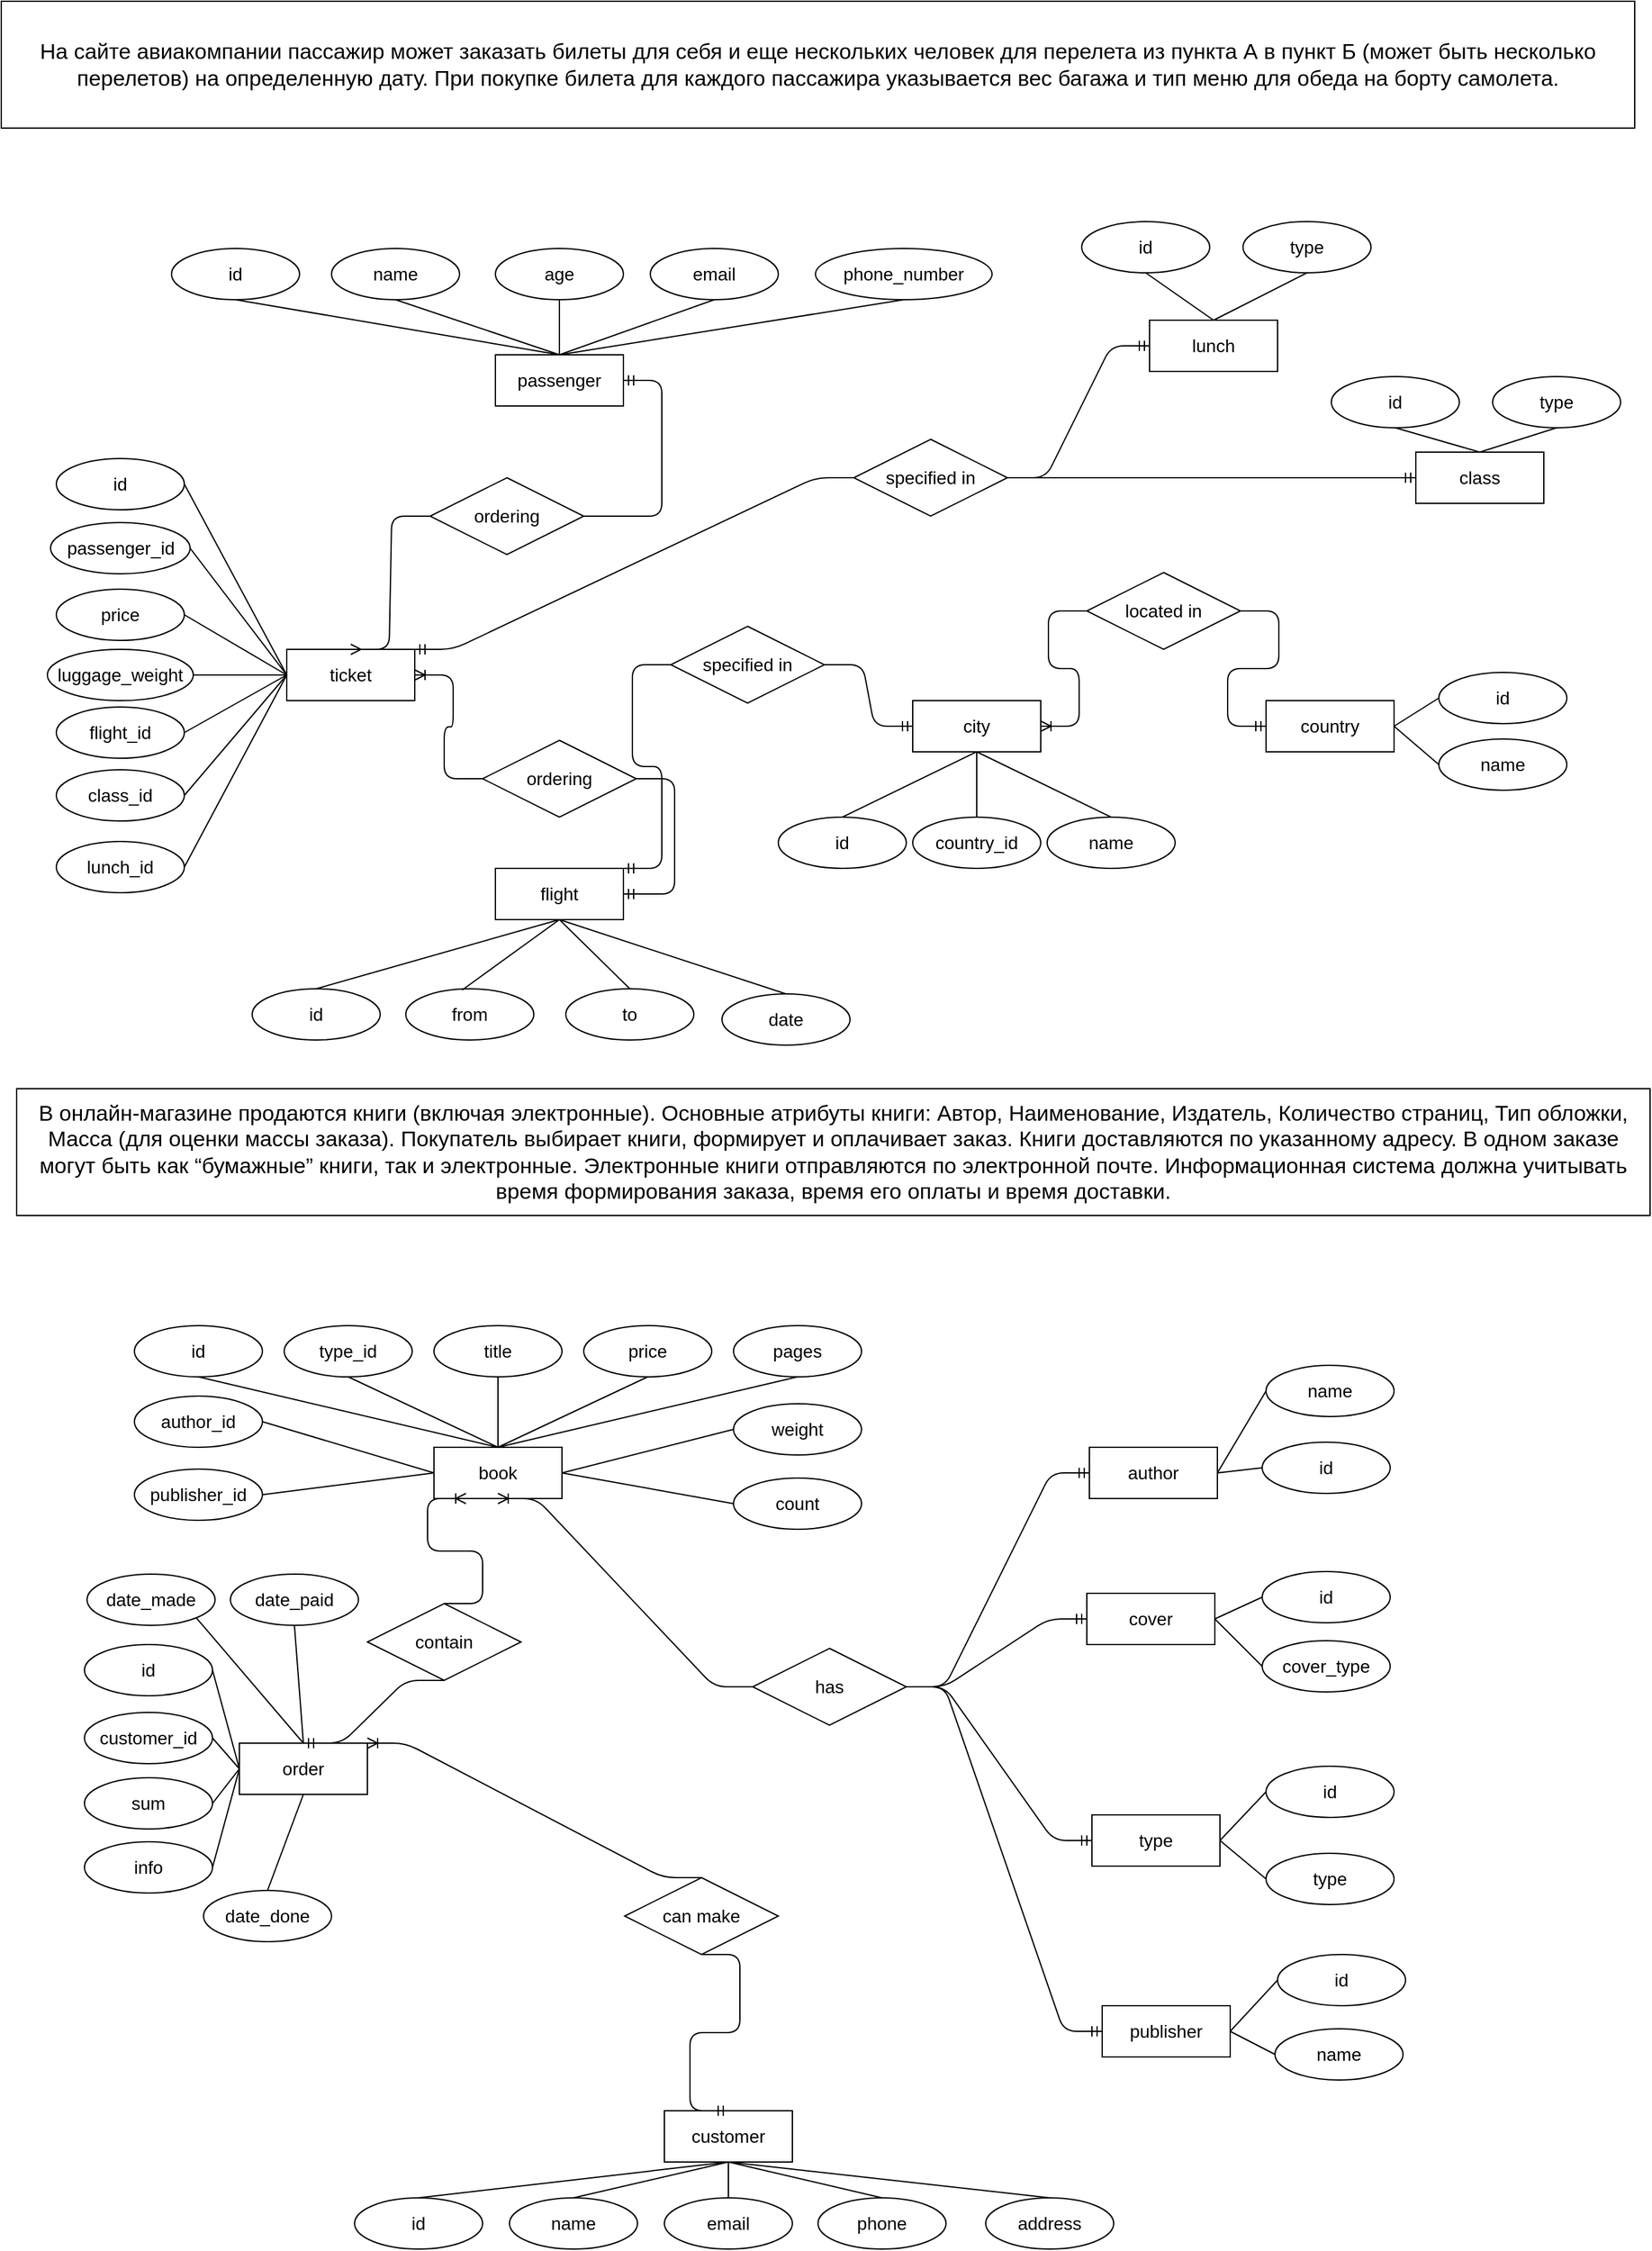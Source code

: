 <mxfile version="15.1.2" type="device"><diagram id="NII3u0PkfuBceOLWTNJs" name="Page-1"><mxGraphModel dx="1422" dy="762" grid="0" gridSize="10" guides="1" tooltips="1" connect="1" arrows="1" fold="1" page="1" pageScale="1" pageWidth="3027" pageHeight="3069" math="0" shadow="0"><root><mxCell id="0"/><mxCell id="1" parent="0"/><mxCell id="AFGGaNjNXsNXmVhR8FGk-1" value="На сайте авиакомпании пассажир может заказать билеты для себя и еще нескольких человек для перелета из пункта А в пункт Б (может быть несколько перелетов) на определенную дату. При покупке билета для каждого пассажира указывается вес багажа и тип меню для обеда на борту самолета." style="whiteSpace=wrap;html=1;align=center;fontSize=17;" parent="1" vertex="1"><mxGeometry x="4" y="5" width="1276" height="99" as="geometry"/></mxCell><mxCell id="AFGGaNjNXsNXmVhR8FGk-2" value="&lt;font style=&quot;font-size: 14px&quot;&gt;passenger&lt;/font&gt;" style="whiteSpace=wrap;html=1;align=center;fontSize=17;" parent="1" vertex="1"><mxGeometry x="390" y="281" width="100" height="40" as="geometry"/></mxCell><mxCell id="AFGGaNjNXsNXmVhR8FGk-3" value="&lt;font style=&quot;font-size: 14px&quot;&gt;ticket&lt;/font&gt;" style="whiteSpace=wrap;html=1;align=center;fontSize=17;" parent="1" vertex="1"><mxGeometry x="227" y="511" width="100" height="40" as="geometry"/></mxCell><mxCell id="AFGGaNjNXsNXmVhR8FGk-4" value="&lt;font style=&quot;font-size: 14px&quot;&gt;flight&lt;/font&gt;" style="whiteSpace=wrap;html=1;align=center;fontSize=17;" parent="1" vertex="1"><mxGeometry x="390" y="682" width="100" height="40" as="geometry"/></mxCell><mxCell id="AFGGaNjNXsNXmVhR8FGk-5" value="&lt;font style=&quot;font-size: 14px&quot;&gt;country&lt;/font&gt;" style="whiteSpace=wrap;html=1;align=center;fontSize=17;" parent="1" vertex="1"><mxGeometry x="992" y="551" width="100" height="40" as="geometry"/></mxCell><mxCell id="AFGGaNjNXsNXmVhR8FGk-8" value="&lt;font style=&quot;font-size: 14px&quot;&gt;city&lt;/font&gt;" style="whiteSpace=wrap;html=1;align=center;fontSize=17;" parent="1" vertex="1"><mxGeometry x="716" y="551" width="100" height="40" as="geometry"/></mxCell><mxCell id="AFGGaNjNXsNXmVhR8FGk-9" value="id" style="ellipse;whiteSpace=wrap;html=1;align=center;fontSize=14;" parent="1" vertex="1"><mxGeometry x="137" y="198" width="100" height="40" as="geometry"/></mxCell><mxCell id="AFGGaNjNXsNXmVhR8FGk-10" value="name" style="ellipse;whiteSpace=wrap;html=1;align=center;fontSize=14;" parent="1" vertex="1"><mxGeometry x="262" y="198" width="100" height="40" as="geometry"/></mxCell><mxCell id="AFGGaNjNXsNXmVhR8FGk-11" value="phone_number" style="ellipse;whiteSpace=wrap;html=1;align=center;fontSize=14;" parent="1" vertex="1"><mxGeometry x="640" y="198" width="138" height="40" as="geometry"/></mxCell><mxCell id="AFGGaNjNXsNXmVhR8FGk-12" value="email" style="ellipse;whiteSpace=wrap;html=1;align=center;fontSize=14;" parent="1" vertex="1"><mxGeometry x="511" y="198" width="100" height="40" as="geometry"/></mxCell><mxCell id="AFGGaNjNXsNXmVhR8FGk-13" value="age" style="ellipse;whiteSpace=wrap;html=1;align=center;fontSize=14;" parent="1" vertex="1"><mxGeometry x="390" y="198" width="100" height="40" as="geometry"/></mxCell><mxCell id="AFGGaNjNXsNXmVhR8FGk-14" value="id" style="ellipse;whiteSpace=wrap;html=1;align=center;fontSize=14;" parent="1" vertex="1"><mxGeometry x="47" y="362" width="100" height="40" as="geometry"/></mxCell><mxCell id="AFGGaNjNXsNXmVhR8FGk-15" value="passenger_id" style="ellipse;whiteSpace=wrap;html=1;align=center;fontSize=14;" parent="1" vertex="1"><mxGeometry x="42.5" y="412" width="109" height="40" as="geometry"/></mxCell><mxCell id="AFGGaNjNXsNXmVhR8FGk-16" value="date" style="ellipse;whiteSpace=wrap;html=1;align=center;fontSize=14;" parent="1" vertex="1"><mxGeometry x="567" y="780" width="100" height="40" as="geometry"/></mxCell><mxCell id="AFGGaNjNXsNXmVhR8FGk-18" value="luggage_weight" style="ellipse;whiteSpace=wrap;html=1;align=center;fontSize=14;" parent="1" vertex="1"><mxGeometry x="40" y="511" width="114" height="40" as="geometry"/></mxCell><mxCell id="AFGGaNjNXsNXmVhR8FGk-19" value="price" style="ellipse;whiteSpace=wrap;html=1;align=center;fontSize=14;" parent="1" vertex="1"><mxGeometry x="47" y="464" width="100" height="40" as="geometry"/></mxCell><mxCell id="AFGGaNjNXsNXmVhR8FGk-20" value="&lt;font style=&quot;font-size: 14px&quot;&gt;lunch&lt;/font&gt;" style="whiteSpace=wrap;html=1;align=center;fontSize=17;" parent="1" vertex="1"><mxGeometry x="901" y="254" width="100" height="40" as="geometry"/></mxCell><mxCell id="AFGGaNjNXsNXmVhR8FGk-21" value="id" style="ellipse;whiteSpace=wrap;html=1;align=center;fontSize=14;" parent="1" vertex="1"><mxGeometry x="848" y="177" width="100" height="40" as="geometry"/></mxCell><mxCell id="AFGGaNjNXsNXmVhR8FGk-22" value="type" style="ellipse;whiteSpace=wrap;html=1;align=center;fontSize=14;" parent="1" vertex="1"><mxGeometry x="974" y="177" width="100" height="40" as="geometry"/></mxCell><mxCell id="AFGGaNjNXsNXmVhR8FGk-23" value="lunch_id" style="ellipse;whiteSpace=wrap;html=1;align=center;fontSize=14;" parent="1" vertex="1"><mxGeometry x="47" y="661" width="100" height="40" as="geometry"/></mxCell><mxCell id="AFGGaNjNXsNXmVhR8FGk-24" value="&lt;font style=&quot;font-size: 14px&quot;&gt;class&lt;/font&gt;" style="whiteSpace=wrap;html=1;align=center;fontSize=17;" parent="1" vertex="1"><mxGeometry x="1109" y="357" width="100" height="40" as="geometry"/></mxCell><mxCell id="AFGGaNjNXsNXmVhR8FGk-25" value="id" style="ellipse;whiteSpace=wrap;html=1;align=center;fontSize=14;" parent="1" vertex="1"><mxGeometry x="1043" y="298" width="100" height="40" as="geometry"/></mxCell><mxCell id="AFGGaNjNXsNXmVhR8FGk-26" value="type" style="ellipse;whiteSpace=wrap;html=1;align=center;fontSize=14;" parent="1" vertex="1"><mxGeometry x="1169" y="298" width="100" height="40" as="geometry"/></mxCell><mxCell id="AFGGaNjNXsNXmVhR8FGk-27" value="class_id" style="ellipse;whiteSpace=wrap;html=1;align=center;fontSize=14;" parent="1" vertex="1"><mxGeometry x="47" y="605" width="100" height="40" as="geometry"/></mxCell><mxCell id="AFGGaNjNXsNXmVhR8FGk-28" value="flight_id" style="ellipse;whiteSpace=wrap;html=1;align=center;fontSize=14;" parent="1" vertex="1"><mxGeometry x="47" y="556" width="100" height="40" as="geometry"/></mxCell><mxCell id="AFGGaNjNXsNXmVhR8FGk-29" value="id" style="ellipse;whiteSpace=wrap;html=1;align=center;fontSize=14;" parent="1" vertex="1"><mxGeometry x="611" y="642" width="100" height="40" as="geometry"/></mxCell><mxCell id="AFGGaNjNXsNXmVhR8FGk-30" value="name" style="ellipse;whiteSpace=wrap;html=1;align=center;fontSize=14;" parent="1" vertex="1"><mxGeometry x="1127" y="581" width="100" height="40" as="geometry"/></mxCell><mxCell id="AFGGaNjNXsNXmVhR8FGk-31" value="country_id" style="ellipse;whiteSpace=wrap;html=1;align=center;fontSize=14;" parent="1" vertex="1"><mxGeometry x="716" y="642" width="100" height="40" as="geometry"/></mxCell><mxCell id="AFGGaNjNXsNXmVhR8FGk-32" value="id" style="ellipse;whiteSpace=wrap;html=1;align=center;fontSize=14;" parent="1" vertex="1"><mxGeometry x="1127" y="529" width="100" height="40" as="geometry"/></mxCell><mxCell id="AFGGaNjNXsNXmVhR8FGk-33" value="id" style="ellipse;whiteSpace=wrap;html=1;align=center;fontSize=14;" parent="1" vertex="1"><mxGeometry x="200" y="776" width="100" height="40" as="geometry"/></mxCell><mxCell id="AFGGaNjNXsNXmVhR8FGk-34" value="from" style="ellipse;whiteSpace=wrap;html=1;align=center;fontSize=14;" parent="1" vertex="1"><mxGeometry x="320" y="776" width="100" height="40" as="geometry"/></mxCell><mxCell id="AFGGaNjNXsNXmVhR8FGk-35" value="to" style="ellipse;whiteSpace=wrap;html=1;align=center;fontSize=14;" parent="1" vertex="1"><mxGeometry x="445" y="776" width="100" height="40" as="geometry"/></mxCell><mxCell id="AFGGaNjNXsNXmVhR8FGk-36" value="name" style="ellipse;whiteSpace=wrap;html=1;align=center;fontSize=14;" parent="1" vertex="1"><mxGeometry x="821" y="642" width="100" height="40" as="geometry"/></mxCell><mxCell id="AFGGaNjNXsNXmVhR8FGk-37" value="В онлайн-магазине продаются книги (включая электронные). Основные атрибуты книги: Автор, Наименование, Издатель, Количество страниц, Тип обложки, Масса (для оценки массы заказа). Покупатель выбирает книги, формирует и оплачивает заказ. Книги доставляются по указанному адресу. В одном заказе могут быть как “бумажные” книги, так и электронные. Электронные книги отправляются по электронной почте. Информационная система должна учитывать время формирования заказа, время его оплаты и время доставки." style="whiteSpace=wrap;html=1;align=center;fontSize=17;" parent="1" vertex="1"><mxGeometry x="16" y="854" width="1276" height="99" as="geometry"/></mxCell><mxCell id="AFGGaNjNXsNXmVhR8FGk-40" value="" style="endArrow=none;html=1;fontSize=14;entryX=0.5;entryY=1;entryDx=0;entryDy=0;exitX=0.5;exitY=0;exitDx=0;exitDy=0;" parent="1" source="AFGGaNjNXsNXmVhR8FGk-2" target="AFGGaNjNXsNXmVhR8FGk-9" edge="1"><mxGeometry width="50" height="50" relative="1" as="geometry"><mxPoint x="689" y="408" as="sourcePoint"/><mxPoint x="739" y="358" as="targetPoint"/></mxGeometry></mxCell><mxCell id="AFGGaNjNXsNXmVhR8FGk-41" value="" style="endArrow=none;html=1;fontSize=14;entryX=0.5;entryY=1;entryDx=0;entryDy=0;exitX=0.5;exitY=0;exitDx=0;exitDy=0;" parent="1" source="AFGGaNjNXsNXmVhR8FGk-2" target="AFGGaNjNXsNXmVhR8FGk-10" edge="1"><mxGeometry width="50" height="50" relative="1" as="geometry"><mxPoint x="450" y="291" as="sourcePoint"/><mxPoint x="197" y="248" as="targetPoint"/></mxGeometry></mxCell><mxCell id="AFGGaNjNXsNXmVhR8FGk-42" value="" style="endArrow=none;html=1;fontSize=14;entryX=0.5;entryY=1;entryDx=0;entryDy=0;exitX=0.5;exitY=0;exitDx=0;exitDy=0;" parent="1" source="AFGGaNjNXsNXmVhR8FGk-2" target="AFGGaNjNXsNXmVhR8FGk-13" edge="1"><mxGeometry width="50" height="50" relative="1" as="geometry"><mxPoint x="587" y="327" as="sourcePoint"/><mxPoint x="322" y="248" as="targetPoint"/></mxGeometry></mxCell><mxCell id="AFGGaNjNXsNXmVhR8FGk-43" value="" style="endArrow=none;html=1;fontSize=14;entryX=0.5;entryY=1;entryDx=0;entryDy=0;exitX=0.5;exitY=0;exitDx=0;exitDy=0;" parent="1" source="AFGGaNjNXsNXmVhR8FGk-2" target="AFGGaNjNXsNXmVhR8FGk-12" edge="1"><mxGeometry width="50" height="50" relative="1" as="geometry"><mxPoint x="450" y="291" as="sourcePoint"/><mxPoint x="450" y="248" as="targetPoint"/></mxGeometry></mxCell><mxCell id="AFGGaNjNXsNXmVhR8FGk-44" value="" style="endArrow=none;html=1;fontSize=14;entryX=0.5;entryY=1;entryDx=0;entryDy=0;exitX=0.5;exitY=0;exitDx=0;exitDy=0;" parent="1" source="AFGGaNjNXsNXmVhR8FGk-2" target="AFGGaNjNXsNXmVhR8FGk-11" edge="1"><mxGeometry width="50" height="50" relative="1" as="geometry"><mxPoint x="460" y="301" as="sourcePoint"/><mxPoint x="460" y="258" as="targetPoint"/></mxGeometry></mxCell><mxCell id="AFGGaNjNXsNXmVhR8FGk-45" value="" style="endArrow=none;html=1;fontSize=14;entryX=0.5;entryY=1;entryDx=0;entryDy=0;exitX=0.5;exitY=0;exitDx=0;exitDy=0;" parent="1" source="AFGGaNjNXsNXmVhR8FGk-20" target="AFGGaNjNXsNXmVhR8FGk-21" edge="1"><mxGeometry width="50" height="50" relative="1" as="geometry"><mxPoint x="379" y="330" as="sourcePoint"/><mxPoint x="379" y="287" as="targetPoint"/></mxGeometry></mxCell><mxCell id="AFGGaNjNXsNXmVhR8FGk-46" value="" style="endArrow=none;html=1;fontSize=14;entryX=0.5;entryY=1;entryDx=0;entryDy=0;exitX=0.5;exitY=0;exitDx=0;exitDy=0;" parent="1" source="AFGGaNjNXsNXmVhR8FGk-20" target="AFGGaNjNXsNXmVhR8FGk-22" edge="1"><mxGeometry width="50" height="50" relative="1" as="geometry"><mxPoint x="389" y="340" as="sourcePoint"/><mxPoint x="389" y="297" as="targetPoint"/></mxGeometry></mxCell><mxCell id="AFGGaNjNXsNXmVhR8FGk-47" value="" style="endArrow=none;html=1;fontSize=14;entryX=0.5;entryY=1;entryDx=0;entryDy=0;exitX=0.5;exitY=0;exitDx=0;exitDy=0;" parent="1" source="AFGGaNjNXsNXmVhR8FGk-24" target="AFGGaNjNXsNXmVhR8FGk-26" edge="1"><mxGeometry width="50" height="50" relative="1" as="geometry"><mxPoint x="938" y="302" as="sourcePoint"/><mxPoint x="1011" y="265" as="targetPoint"/></mxGeometry></mxCell><mxCell id="AFGGaNjNXsNXmVhR8FGk-48" value="" style="endArrow=none;html=1;fontSize=14;entryX=0.5;entryY=1;entryDx=0;entryDy=0;exitX=0.5;exitY=0;exitDx=0;exitDy=0;" parent="1" source="AFGGaNjNXsNXmVhR8FGk-24" target="AFGGaNjNXsNXmVhR8FGk-25" edge="1"><mxGeometry width="50" height="50" relative="1" as="geometry"><mxPoint x="1169" y="367" as="sourcePoint"/><mxPoint x="1229" y="348" as="targetPoint"/></mxGeometry></mxCell><mxCell id="AFGGaNjNXsNXmVhR8FGk-50" value="" style="endArrow=none;html=1;fontSize=14;entryX=1;entryY=0.5;entryDx=0;entryDy=0;exitX=0;exitY=0.5;exitDx=0;exitDy=0;" parent="1" source="AFGGaNjNXsNXmVhR8FGk-3" target="AFGGaNjNXsNXmVhR8FGk-18" edge="1"><mxGeometry width="50" height="50" relative="1" as="geometry"><mxPoint x="1293" y="320" as="sourcePoint"/><mxPoint x="1353" y="301" as="targetPoint"/></mxGeometry></mxCell><mxCell id="AFGGaNjNXsNXmVhR8FGk-51" value="" style="endArrow=none;html=1;fontSize=14;entryX=1;entryY=0.5;entryDx=0;entryDy=0;exitX=0;exitY=0.5;exitDx=0;exitDy=0;" parent="1" source="AFGGaNjNXsNXmVhR8FGk-3" target="AFGGaNjNXsNXmVhR8FGk-19" edge="1"><mxGeometry width="50" height="50" relative="1" as="geometry"><mxPoint x="237" y="541" as="sourcePoint"/><mxPoint x="164" y="541" as="targetPoint"/></mxGeometry></mxCell><mxCell id="AFGGaNjNXsNXmVhR8FGk-52" value="" style="endArrow=none;html=1;fontSize=14;entryX=1;entryY=0.5;entryDx=0;entryDy=0;exitX=0;exitY=0.5;exitDx=0;exitDy=0;" parent="1" source="AFGGaNjNXsNXmVhR8FGk-3" target="AFGGaNjNXsNXmVhR8FGk-28" edge="1"><mxGeometry width="50" height="50" relative="1" as="geometry"><mxPoint x="237" y="541" as="sourcePoint"/><mxPoint x="157" y="494" as="targetPoint"/></mxGeometry></mxCell><mxCell id="AFGGaNjNXsNXmVhR8FGk-53" value="" style="endArrow=none;html=1;fontSize=14;entryX=1;entryY=0.5;entryDx=0;entryDy=0;exitX=0;exitY=0.5;exitDx=0;exitDy=0;" parent="1" source="AFGGaNjNXsNXmVhR8FGk-3" target="AFGGaNjNXsNXmVhR8FGk-27" edge="1"><mxGeometry width="50" height="50" relative="1" as="geometry"><mxPoint x="237" y="541" as="sourcePoint"/><mxPoint x="157" y="586" as="targetPoint"/></mxGeometry></mxCell><mxCell id="AFGGaNjNXsNXmVhR8FGk-54" value="" style="endArrow=none;html=1;fontSize=14;entryX=1;entryY=0.5;entryDx=0;entryDy=0;exitX=0;exitY=0.5;exitDx=0;exitDy=0;" parent="1" source="AFGGaNjNXsNXmVhR8FGk-3" target="AFGGaNjNXsNXmVhR8FGk-23" edge="1"><mxGeometry width="50" height="50" relative="1" as="geometry"><mxPoint x="237" y="541" as="sourcePoint"/><mxPoint x="157" y="635" as="targetPoint"/></mxGeometry></mxCell><mxCell id="AFGGaNjNXsNXmVhR8FGk-55" value="" style="endArrow=none;html=1;fontSize=14;entryX=1;entryY=0.5;entryDx=0;entryDy=0;exitX=0;exitY=0.5;exitDx=0;exitDy=0;" parent="1" source="AFGGaNjNXsNXmVhR8FGk-3" target="AFGGaNjNXsNXmVhR8FGk-15" edge="1"><mxGeometry width="50" height="50" relative="1" as="geometry"><mxPoint x="237" y="541" as="sourcePoint"/><mxPoint x="157" y="494" as="targetPoint"/></mxGeometry></mxCell><mxCell id="AFGGaNjNXsNXmVhR8FGk-56" value="" style="endArrow=none;html=1;fontSize=14;entryX=1;entryY=0.5;entryDx=0;entryDy=0;exitX=0;exitY=0.5;exitDx=0;exitDy=0;" parent="1" source="AFGGaNjNXsNXmVhR8FGk-3" target="AFGGaNjNXsNXmVhR8FGk-14" edge="1"><mxGeometry width="50" height="50" relative="1" as="geometry"><mxPoint x="237" y="541" as="sourcePoint"/><mxPoint x="161.5" y="442" as="targetPoint"/></mxGeometry></mxCell><mxCell id="AFGGaNjNXsNXmVhR8FGk-57" value="" style="endArrow=none;html=1;fontSize=14;entryX=0.5;entryY=1;entryDx=0;entryDy=0;exitX=0.5;exitY=0;exitDx=0;exitDy=0;" parent="1" source="AFGGaNjNXsNXmVhR8FGk-35" target="AFGGaNjNXsNXmVhR8FGk-4" edge="1"><mxGeometry width="50" height="50" relative="1" as="geometry"><mxPoint x="237" y="541" as="sourcePoint"/><mxPoint x="164" y="541" as="targetPoint"/></mxGeometry></mxCell><mxCell id="AFGGaNjNXsNXmVhR8FGk-58" value="" style="endArrow=none;html=1;fontSize=14;entryX=0.44;entryY=0.025;entryDx=0;entryDy=0;exitX=0.5;exitY=1;exitDx=0;exitDy=0;entryPerimeter=0;" parent="1" source="AFGGaNjNXsNXmVhR8FGk-4" target="AFGGaNjNXsNXmVhR8FGk-34" edge="1"><mxGeometry width="50" height="50" relative="1" as="geometry"><mxPoint x="505" y="786" as="sourcePoint"/><mxPoint x="450" y="732" as="targetPoint"/></mxGeometry></mxCell><mxCell id="AFGGaNjNXsNXmVhR8FGk-59" value="" style="endArrow=none;html=1;fontSize=14;exitX=0.5;exitY=0;exitDx=0;exitDy=0;entryX=0.5;entryY=1;entryDx=0;entryDy=0;" parent="1" source="AFGGaNjNXsNXmVhR8FGk-16" target="AFGGaNjNXsNXmVhR8FGk-4" edge="1"><mxGeometry width="50" height="50" relative="1" as="geometry"><mxPoint x="450" y="732" as="sourcePoint"/><mxPoint x="442" y="719" as="targetPoint"/></mxGeometry></mxCell><mxCell id="AFGGaNjNXsNXmVhR8FGk-60" value="" style="endArrow=none;html=1;fontSize=14;entryX=0.5;entryY=0;entryDx=0;entryDy=0;exitX=0.5;exitY=1;exitDx=0;exitDy=0;" parent="1" source="AFGGaNjNXsNXmVhR8FGk-4" target="AFGGaNjNXsNXmVhR8FGk-33" edge="1"><mxGeometry width="50" height="50" relative="1" as="geometry"><mxPoint x="337" y="727" as="sourcePoint"/><mxPoint x="452" y="729" as="targetPoint"/></mxGeometry></mxCell><mxCell id="AFGGaNjNXsNXmVhR8FGk-61" value="" style="endArrow=none;html=1;fontSize=14;exitX=0.5;exitY=1;exitDx=0;exitDy=0;entryX=0.5;entryY=0;entryDx=0;entryDy=0;" parent="1" source="AFGGaNjNXsNXmVhR8FGk-8" target="AFGGaNjNXsNXmVhR8FGk-31" edge="1"><mxGeometry width="50" height="50" relative="1" as="geometry"><mxPoint x="644" y="800" as="sourcePoint"/><mxPoint x="469" y="739" as="targetPoint"/></mxGeometry></mxCell><mxCell id="AFGGaNjNXsNXmVhR8FGk-62" value="" style="endArrow=none;html=1;fontSize=14;exitX=0.5;exitY=1;exitDx=0;exitDy=0;entryX=0.5;entryY=0;entryDx=0;entryDy=0;" parent="1" source="AFGGaNjNXsNXmVhR8FGk-8" target="AFGGaNjNXsNXmVhR8FGk-36" edge="1"><mxGeometry width="50" height="50" relative="1" as="geometry"><mxPoint x="776" y="601" as="sourcePoint"/><mxPoint x="776" y="652" as="targetPoint"/></mxGeometry></mxCell><mxCell id="AFGGaNjNXsNXmVhR8FGk-63" value="" style="endArrow=none;html=1;fontSize=14;exitX=0.5;exitY=1;exitDx=0;exitDy=0;entryX=0.5;entryY=0;entryDx=0;entryDy=0;" parent="1" source="AFGGaNjNXsNXmVhR8FGk-8" target="AFGGaNjNXsNXmVhR8FGk-29" edge="1"><mxGeometry width="50" height="50" relative="1" as="geometry"><mxPoint x="786" y="611" as="sourcePoint"/><mxPoint x="786" y="662" as="targetPoint"/></mxGeometry></mxCell><mxCell id="AFGGaNjNXsNXmVhR8FGk-64" value="" style="endArrow=none;html=1;fontSize=14;exitX=0;exitY=0.5;exitDx=0;exitDy=0;entryX=1;entryY=0.5;entryDx=0;entryDy=0;" parent="1" source="AFGGaNjNXsNXmVhR8FGk-32" target="AFGGaNjNXsNXmVhR8FGk-5" edge="1"><mxGeometry width="50" height="50" relative="1" as="geometry"><mxPoint x="789" y="621" as="sourcePoint"/><mxPoint x="789" y="672" as="targetPoint"/></mxGeometry></mxCell><mxCell id="AFGGaNjNXsNXmVhR8FGk-65" value="" style="endArrow=none;html=1;fontSize=14;exitX=0;exitY=0.5;exitDx=0;exitDy=0;entryX=1;entryY=0.5;entryDx=0;entryDy=0;" parent="1" source="AFGGaNjNXsNXmVhR8FGk-30" target="AFGGaNjNXsNXmVhR8FGk-5" edge="1"><mxGeometry width="50" height="50" relative="1" as="geometry"><mxPoint x="1137" y="559" as="sourcePoint"/><mxPoint x="1102" y="581" as="targetPoint"/></mxGeometry></mxCell><mxCell id="AFGGaNjNXsNXmVhR8FGk-66" value="ordering" style="shape=rhombus;perimeter=rhombusPerimeter;whiteSpace=wrap;html=1;align=center;fontSize=14;" parent="1" vertex="1"><mxGeometry x="339" y="377" width="120" height="60" as="geometry"/></mxCell><mxCell id="AFGGaNjNXsNXmVhR8FGk-67" value="" style="edgeStyle=entityRelationEdgeStyle;fontSize=12;html=1;endArrow=ERmandOne;exitX=1;exitY=0.5;exitDx=0;exitDy=0;" parent="1" source="AFGGaNjNXsNXmVhR8FGk-66" target="AFGGaNjNXsNXmVhR8FGk-2" edge="1"><mxGeometry width="100" height="100" relative="1" as="geometry"><mxPoint x="433" y="416" as="sourcePoint"/><mxPoint x="384" y="301" as="targetPoint"/></mxGeometry></mxCell><mxCell id="AFGGaNjNXsNXmVhR8FGk-68" value="" style="edgeStyle=entityRelationEdgeStyle;fontSize=12;html=1;endArrow=ERmany;entryX=0.5;entryY=0;entryDx=0;entryDy=0;exitX=0;exitY=0.5;exitDx=0;exitDy=0;" parent="1" source="AFGGaNjNXsNXmVhR8FGk-66" target="AFGGaNjNXsNXmVhR8FGk-3" edge="1"><mxGeometry width="100" height="100" relative="1" as="geometry"><mxPoint x="664" y="533" as="sourcePoint"/><mxPoint x="764" y="433" as="targetPoint"/></mxGeometry></mxCell><mxCell id="AFGGaNjNXsNXmVhR8FGk-69" value="ordering" style="shape=rhombus;perimeter=rhombusPerimeter;whiteSpace=wrap;html=1;align=center;fontSize=14;" parent="1" vertex="1"><mxGeometry x="380" y="582" width="120" height="60" as="geometry"/></mxCell><mxCell id="AFGGaNjNXsNXmVhR8FGk-70" value="" style="edgeStyle=entityRelationEdgeStyle;fontSize=12;html=1;endArrow=ERoneToMany;entryX=1;entryY=0.5;entryDx=0;entryDy=0;exitX=0;exitY=0.5;exitDx=0;exitDy=0;" parent="1" source="AFGGaNjNXsNXmVhR8FGk-69" target="AFGGaNjNXsNXmVhR8FGk-3" edge="1"><mxGeometry width="100" height="100" relative="1" as="geometry"><mxPoint x="664" y="533" as="sourcePoint"/><mxPoint x="764" y="433" as="targetPoint"/></mxGeometry></mxCell><mxCell id="AFGGaNjNXsNXmVhR8FGk-71" value="" style="edgeStyle=entityRelationEdgeStyle;fontSize=12;html=1;endArrow=ERmandOne;" parent="1" source="AFGGaNjNXsNXmVhR8FGk-69" target="AFGGaNjNXsNXmVhR8FGk-4" edge="1"><mxGeometry width="100" height="100" relative="1" as="geometry"><mxPoint x="664" y="533" as="sourcePoint"/><mxPoint x="764" y="433" as="targetPoint"/></mxGeometry></mxCell><mxCell id="AFGGaNjNXsNXmVhR8FGk-72" value="located in" style="shape=rhombus;perimeter=rhombusPerimeter;whiteSpace=wrap;html=1;align=center;fontSize=14;" parent="1" vertex="1"><mxGeometry x="852" y="451" width="120" height="60" as="geometry"/></mxCell><mxCell id="AFGGaNjNXsNXmVhR8FGk-73" value="" style="edgeStyle=entityRelationEdgeStyle;fontSize=12;html=1;endArrow=ERmandOne;" parent="1" source="AFGGaNjNXsNXmVhR8FGk-72" target="AFGGaNjNXsNXmVhR8FGk-5" edge="1"><mxGeometry width="100" height="100" relative="1" as="geometry"><mxPoint x="664" y="533" as="sourcePoint"/><mxPoint x="764" y="433" as="targetPoint"/></mxGeometry></mxCell><mxCell id="AFGGaNjNXsNXmVhR8FGk-74" value="" style="edgeStyle=entityRelationEdgeStyle;fontSize=12;html=1;endArrow=ERoneToMany;exitX=0;exitY=0.5;exitDx=0;exitDy=0;" parent="1" source="AFGGaNjNXsNXmVhR8FGk-72" target="AFGGaNjNXsNXmVhR8FGk-8" edge="1"><mxGeometry width="100" height="100" relative="1" as="geometry"><mxPoint x="664" y="533" as="sourcePoint"/><mxPoint x="764" y="433" as="targetPoint"/></mxGeometry></mxCell><mxCell id="AFGGaNjNXsNXmVhR8FGk-75" value="specified in" style="shape=rhombus;perimeter=rhombusPerimeter;whiteSpace=wrap;html=1;align=center;fontSize=14;" parent="1" vertex="1"><mxGeometry x="670" y="347" width="120" height="60" as="geometry"/></mxCell><mxCell id="AFGGaNjNXsNXmVhR8FGk-76" value="specified in" style="shape=rhombus;perimeter=rhombusPerimeter;whiteSpace=wrap;html=1;align=center;fontSize=14;" parent="1" vertex="1"><mxGeometry x="527" y="493" width="120" height="60" as="geometry"/></mxCell><mxCell id="AFGGaNjNXsNXmVhR8FGk-77" value="" style="edgeStyle=entityRelationEdgeStyle;fontSize=12;html=1;endArrow=ERmandOne;exitX=1;exitY=0.5;exitDx=0;exitDy=0;" parent="1" source="AFGGaNjNXsNXmVhR8FGk-76" target="AFGGaNjNXsNXmVhR8FGk-8" edge="1"><mxGeometry width="100" height="100" relative="1" as="geometry"><mxPoint x="664" y="533" as="sourcePoint"/><mxPoint x="764" y="433" as="targetPoint"/></mxGeometry></mxCell><mxCell id="AFGGaNjNXsNXmVhR8FGk-78" value="" style="edgeStyle=entityRelationEdgeStyle;fontSize=12;html=1;endArrow=ERmandOne;entryX=1;entryY=0;entryDx=0;entryDy=0;" parent="1" source="AFGGaNjNXsNXmVhR8FGk-76" target="AFGGaNjNXsNXmVhR8FGk-4" edge="1"><mxGeometry width="100" height="100" relative="1" as="geometry"><mxPoint x="657" y="533" as="sourcePoint"/><mxPoint x="726" y="581" as="targetPoint"/></mxGeometry></mxCell><mxCell id="AFGGaNjNXsNXmVhR8FGk-79" value="" style="edgeStyle=entityRelationEdgeStyle;fontSize=12;html=1;endArrow=ERmandOne;entryX=1;entryY=0;entryDx=0;entryDy=0;exitX=0;exitY=0.5;exitDx=0;exitDy=0;" parent="1" source="AFGGaNjNXsNXmVhR8FGk-75" target="AFGGaNjNXsNXmVhR8FGk-3" edge="1"><mxGeometry width="100" height="100" relative="1" as="geometry"><mxPoint x="658" y="488" as="sourcePoint"/><mxPoint x="458" y="486" as="targetPoint"/></mxGeometry></mxCell><mxCell id="AFGGaNjNXsNXmVhR8FGk-81" value="" style="edgeStyle=entityRelationEdgeStyle;fontSize=12;html=1;endArrow=ERmandOne;" parent="1" source="AFGGaNjNXsNXmVhR8FGk-75" target="AFGGaNjNXsNXmVhR8FGk-20" edge="1"><mxGeometry width="100" height="100" relative="1" as="geometry"><mxPoint x="680" y="387" as="sourcePoint"/><mxPoint x="337" y="521" as="targetPoint"/></mxGeometry></mxCell><mxCell id="AFGGaNjNXsNXmVhR8FGk-82" value="" style="edgeStyle=entityRelationEdgeStyle;fontSize=12;html=1;endArrow=ERmandOne;exitX=1;exitY=0.5;exitDx=0;exitDy=0;" parent="1" source="AFGGaNjNXsNXmVhR8FGk-75" target="AFGGaNjNXsNXmVhR8FGk-24" edge="1"><mxGeometry width="100" height="100" relative="1" as="geometry"><mxPoint x="800" y="387" as="sourcePoint"/><mxPoint x="911" y="284" as="targetPoint"/></mxGeometry></mxCell><mxCell id="AFGGaNjNXsNXmVhR8FGk-83" value="&lt;span style=&quot;font-size: 14px&quot;&gt;book&lt;/span&gt;" style="whiteSpace=wrap;html=1;align=center;fontSize=17;" parent="1" vertex="1"><mxGeometry x="342" y="1134" width="100" height="40" as="geometry"/></mxCell><mxCell id="AFGGaNjNXsNXmVhR8FGk-84" value="&lt;span style=&quot;font-size: 14px&quot;&gt;type&lt;/span&gt;" style="whiteSpace=wrap;html=1;align=center;fontSize=17;" parent="1" vertex="1"><mxGeometry x="856" y="1421" width="100" height="40" as="geometry"/></mxCell><mxCell id="AFGGaNjNXsNXmVhR8FGk-85" value="&lt;span style=&quot;font-size: 14px&quot;&gt;customer&lt;/span&gt;" style="whiteSpace=wrap;html=1;align=center;fontSize=17;" parent="1" vertex="1"><mxGeometry x="522" y="1652" width="100" height="40" as="geometry"/></mxCell><mxCell id="AFGGaNjNXsNXmVhR8FGk-86" value="&lt;span style=&quot;font-size: 14px&quot;&gt;order&lt;/span&gt;" style="whiteSpace=wrap;html=1;align=center;fontSize=17;" parent="1" vertex="1"><mxGeometry x="190" y="1365" width="100" height="40" as="geometry"/></mxCell><mxCell id="AFGGaNjNXsNXmVhR8FGk-88" value="id" style="ellipse;whiteSpace=wrap;html=1;align=center;fontSize=14;" parent="1" vertex="1"><mxGeometry x="108" y="1039" width="100" height="40" as="geometry"/></mxCell><mxCell id="AFGGaNjNXsNXmVhR8FGk-89" value="type_id" style="ellipse;whiteSpace=wrap;html=1;align=center;fontSize=14;" parent="1" vertex="1"><mxGeometry x="225" y="1039" width="100" height="40" as="geometry"/></mxCell><mxCell id="AFGGaNjNXsNXmVhR8FGk-90" value="title" style="ellipse;whiteSpace=wrap;html=1;align=center;fontSize=14;" parent="1" vertex="1"><mxGeometry x="342" y="1039" width="100" height="40" as="geometry"/></mxCell><mxCell id="AFGGaNjNXsNXmVhR8FGk-91" value="price" style="ellipse;whiteSpace=wrap;html=1;align=center;fontSize=14;" parent="1" vertex="1"><mxGeometry x="459" y="1039" width="100" height="40" as="geometry"/></mxCell><mxCell id="AFGGaNjNXsNXmVhR8FGk-92" value="pages" style="ellipse;whiteSpace=wrap;html=1;align=center;fontSize=14;" parent="1" vertex="1"><mxGeometry x="576" y="1039" width="100" height="40" as="geometry"/></mxCell><mxCell id="AFGGaNjNXsNXmVhR8FGk-93" value="&lt;span style=&quot;font-size: 14px&quot;&gt;author&lt;/span&gt;" style="whiteSpace=wrap;html=1;align=center;fontSize=17;" parent="1" vertex="1"><mxGeometry x="854" y="1134" width="100" height="40" as="geometry"/></mxCell><mxCell id="AFGGaNjNXsNXmVhR8FGk-94" value="id" style="ellipse;whiteSpace=wrap;html=1;align=center;fontSize=14;" parent="1" vertex="1"><mxGeometry x="989" y="1130" width="100" height="40" as="geometry"/></mxCell><mxCell id="AFGGaNjNXsNXmVhR8FGk-95" value="name" style="ellipse;whiteSpace=wrap;html=1;align=center;fontSize=14;" parent="1" vertex="1"><mxGeometry x="992" y="1070" width="100" height="40" as="geometry"/></mxCell><mxCell id="AFGGaNjNXsNXmVhR8FGk-96" value="&lt;span style=&quot;font-size: 14px&quot;&gt;publisher&lt;/span&gt;" style="whiteSpace=wrap;html=1;align=center;fontSize=17;" parent="1" vertex="1"><mxGeometry x="864" y="1570" width="100" height="40" as="geometry"/></mxCell><mxCell id="AFGGaNjNXsNXmVhR8FGk-97" value="id" style="ellipse;whiteSpace=wrap;html=1;align=center;fontSize=14;" parent="1" vertex="1"><mxGeometry x="1001" y="1530" width="100" height="40" as="geometry"/></mxCell><mxCell id="AFGGaNjNXsNXmVhR8FGk-98" value="name" style="ellipse;whiteSpace=wrap;html=1;align=center;fontSize=14;" parent="1" vertex="1"><mxGeometry x="999" y="1588" width="100" height="40" as="geometry"/></mxCell><mxCell id="AFGGaNjNXsNXmVhR8FGk-99" value="count" style="ellipse;whiteSpace=wrap;html=1;align=center;fontSize=14;" parent="1" vertex="1"><mxGeometry x="576" y="1158" width="100" height="40" as="geometry"/></mxCell><mxCell id="AFGGaNjNXsNXmVhR8FGk-100" value="author_id" style="ellipse;whiteSpace=wrap;html=1;align=center;fontSize=14;" parent="1" vertex="1"><mxGeometry x="108" y="1094" width="100" height="40" as="geometry"/></mxCell><mxCell id="AFGGaNjNXsNXmVhR8FGk-101" value="publisher_id" style="ellipse;whiteSpace=wrap;html=1;align=center;fontSize=14;" parent="1" vertex="1"><mxGeometry x="108" y="1151" width="100" height="40" as="geometry"/></mxCell><mxCell id="AFGGaNjNXsNXmVhR8FGk-102" value="&lt;span style=&quot;font-size: 14px&quot;&gt;cover&lt;/span&gt;" style="whiteSpace=wrap;html=1;align=center;fontSize=17;" parent="1" vertex="1"><mxGeometry x="852" y="1248" width="100" height="40" as="geometry"/></mxCell><mxCell id="AFGGaNjNXsNXmVhR8FGk-103" value="id" style="ellipse;whiteSpace=wrap;html=1;align=center;fontSize=14;" parent="1" vertex="1"><mxGeometry x="989" y="1231" width="100" height="40" as="geometry"/></mxCell><mxCell id="AFGGaNjNXsNXmVhR8FGk-104" value="cover_type" style="ellipse;whiteSpace=wrap;html=1;align=center;fontSize=14;" parent="1" vertex="1"><mxGeometry x="989" y="1285" width="100" height="40" as="geometry"/></mxCell><mxCell id="AFGGaNjNXsNXmVhR8FGk-105" value="id" style="ellipse;whiteSpace=wrap;html=1;align=center;fontSize=14;" parent="1" vertex="1"><mxGeometry x="992" y="1383" width="100" height="40" as="geometry"/></mxCell><mxCell id="AFGGaNjNXsNXmVhR8FGk-106" value="type" style="ellipse;whiteSpace=wrap;html=1;align=center;fontSize=14;" parent="1" vertex="1"><mxGeometry x="992" y="1451" width="100" height="40" as="geometry"/></mxCell><mxCell id="AFGGaNjNXsNXmVhR8FGk-107" value="weight" style="ellipse;whiteSpace=wrap;html=1;align=center;fontSize=14;" parent="1" vertex="1"><mxGeometry x="576" y="1100" width="100" height="40" as="geometry"/></mxCell><mxCell id="AFGGaNjNXsNXmVhR8FGk-108" value="id" style="ellipse;whiteSpace=wrap;html=1;align=center;fontSize=14;" parent="1" vertex="1"><mxGeometry x="69" y="1288" width="100" height="40" as="geometry"/></mxCell><mxCell id="AFGGaNjNXsNXmVhR8FGk-112" value="customer_id" style="ellipse;whiteSpace=wrap;html=1;align=center;fontSize=14;" parent="1" vertex="1"><mxGeometry x="69" y="1341" width="100" height="40" as="geometry"/></mxCell><mxCell id="AFGGaNjNXsNXmVhR8FGk-113" value="sum" style="ellipse;whiteSpace=wrap;html=1;align=center;fontSize=14;" parent="1" vertex="1"><mxGeometry x="69" y="1392" width="100" height="40" as="geometry"/></mxCell><mxCell id="AFGGaNjNXsNXmVhR8FGk-115" value="info" style="ellipse;whiteSpace=wrap;html=1;align=center;fontSize=14;" parent="1" vertex="1"><mxGeometry x="69" y="1442" width="100" height="40" as="geometry"/></mxCell><mxCell id="AFGGaNjNXsNXmVhR8FGk-116" value="id" style="ellipse;whiteSpace=wrap;html=1;align=center;fontSize=14;" parent="1" vertex="1"><mxGeometry x="280" y="1720" width="100" height="40" as="geometry"/></mxCell><mxCell id="AFGGaNjNXsNXmVhR8FGk-117" value="name" style="ellipse;whiteSpace=wrap;html=1;align=center;fontSize=14;" parent="1" vertex="1"><mxGeometry x="401" y="1720" width="100" height="40" as="geometry"/></mxCell><mxCell id="AFGGaNjNXsNXmVhR8FGk-118" value="email" style="ellipse;whiteSpace=wrap;html=1;align=center;fontSize=14;" parent="1" vertex="1"><mxGeometry x="522" y="1720" width="100" height="40" as="geometry"/></mxCell><mxCell id="AFGGaNjNXsNXmVhR8FGk-119" value="phone" style="ellipse;whiteSpace=wrap;html=1;align=center;fontSize=14;" parent="1" vertex="1"><mxGeometry x="642" y="1720" width="100" height="40" as="geometry"/></mxCell><mxCell id="AFGGaNjNXsNXmVhR8FGk-120" value="address" style="ellipse;whiteSpace=wrap;html=1;align=center;fontSize=14;" parent="1" vertex="1"><mxGeometry x="773" y="1720" width="100" height="40" as="geometry"/></mxCell><mxCell id="AFGGaNjNXsNXmVhR8FGk-121" value="" style="endArrow=none;html=1;fontSize=14;entryX=0.5;entryY=1;entryDx=0;entryDy=0;exitX=0.5;exitY=0;exitDx=0;exitDy=0;" parent="1" source="AFGGaNjNXsNXmVhR8FGk-83" target="AFGGaNjNXsNXmVhR8FGk-89" edge="1"><mxGeometry width="50" height="50" relative="1" as="geometry"><mxPoint x="398" y="1127" as="sourcePoint"/><mxPoint x="208" y="1181" as="targetPoint"/></mxGeometry></mxCell><mxCell id="AFGGaNjNXsNXmVhR8FGk-122" value="" style="endArrow=none;html=1;fontSize=14;entryX=0.5;entryY=1;entryDx=0;entryDy=0;exitX=0.5;exitY=0;exitDx=0;exitDy=0;" parent="1" source="AFGGaNjNXsNXmVhR8FGk-83" target="AFGGaNjNXsNXmVhR8FGk-90" edge="1"><mxGeometry width="50" height="50" relative="1" as="geometry"><mxPoint x="402" y="1144" as="sourcePoint"/><mxPoint x="285" y="1089" as="targetPoint"/></mxGeometry></mxCell><mxCell id="AFGGaNjNXsNXmVhR8FGk-123" value="" style="endArrow=none;html=1;fontSize=14;entryX=0.5;entryY=1;entryDx=0;entryDy=0;exitX=0.5;exitY=0;exitDx=0;exitDy=0;" parent="1" source="AFGGaNjNXsNXmVhR8FGk-83" target="AFGGaNjNXsNXmVhR8FGk-91" edge="1"><mxGeometry width="50" height="50" relative="1" as="geometry"><mxPoint x="402" y="1144" as="sourcePoint"/><mxPoint x="402" y="1089" as="targetPoint"/></mxGeometry></mxCell><mxCell id="AFGGaNjNXsNXmVhR8FGk-124" value="" style="endArrow=none;html=1;fontSize=14;entryX=0.5;entryY=1;entryDx=0;entryDy=0;exitX=0.5;exitY=0;exitDx=0;exitDy=0;" parent="1" source="AFGGaNjNXsNXmVhR8FGk-83" target="AFGGaNjNXsNXmVhR8FGk-92" edge="1"><mxGeometry width="50" height="50" relative="1" as="geometry"><mxPoint x="412" y="1154" as="sourcePoint"/><mxPoint x="412" y="1099" as="targetPoint"/></mxGeometry></mxCell><mxCell id="AFGGaNjNXsNXmVhR8FGk-125" value="" style="endArrow=none;html=1;fontSize=14;entryX=0.5;entryY=1;entryDx=0;entryDy=0;exitX=0.5;exitY=0;exitDx=0;exitDy=0;" parent="1" source="AFGGaNjNXsNXmVhR8FGk-83" target="AFGGaNjNXsNXmVhR8FGk-88" edge="1"><mxGeometry width="50" height="50" relative="1" as="geometry"><mxPoint x="422" y="1164" as="sourcePoint"/><mxPoint x="422" y="1109" as="targetPoint"/></mxGeometry></mxCell><mxCell id="AFGGaNjNXsNXmVhR8FGk-126" value="" style="endArrow=none;html=1;fontSize=14;entryX=0;entryY=0.5;entryDx=0;entryDy=0;exitX=1;exitY=0.5;exitDx=0;exitDy=0;" parent="1" source="AFGGaNjNXsNXmVhR8FGk-83" target="AFGGaNjNXsNXmVhR8FGk-107" edge="1"><mxGeometry width="50" height="50" relative="1" as="geometry"><mxPoint x="432" y="1174" as="sourcePoint"/><mxPoint x="432" y="1119" as="targetPoint"/></mxGeometry></mxCell><mxCell id="AFGGaNjNXsNXmVhR8FGk-127" value="" style="endArrow=none;html=1;fontSize=14;entryX=0;entryY=0.5;entryDx=0;entryDy=0;exitX=1;exitY=0.5;exitDx=0;exitDy=0;" parent="1" source="AFGGaNjNXsNXmVhR8FGk-83" target="AFGGaNjNXsNXmVhR8FGk-99" edge="1"><mxGeometry width="50" height="50" relative="1" as="geometry"><mxPoint x="442" y="1184" as="sourcePoint"/><mxPoint x="442" y="1129" as="targetPoint"/></mxGeometry></mxCell><mxCell id="AFGGaNjNXsNXmVhR8FGk-128" value="" style="endArrow=none;html=1;fontSize=14;entryX=1;entryY=0.5;entryDx=0;entryDy=0;exitX=0;exitY=0.5;exitDx=0;exitDy=0;" parent="1" source="AFGGaNjNXsNXmVhR8FGk-83" target="AFGGaNjNXsNXmVhR8FGk-100" edge="1"><mxGeometry width="50" height="50" relative="1" as="geometry"><mxPoint x="452" y="1194" as="sourcePoint"/><mxPoint x="452" y="1139" as="targetPoint"/></mxGeometry></mxCell><mxCell id="AFGGaNjNXsNXmVhR8FGk-129" value="" style="endArrow=none;html=1;fontSize=14;entryX=1;entryY=0.5;entryDx=0;entryDy=0;exitX=0;exitY=0.5;exitDx=0;exitDy=0;" parent="1" source="AFGGaNjNXsNXmVhR8FGk-83" target="AFGGaNjNXsNXmVhR8FGk-101" edge="1"><mxGeometry width="50" height="50" relative="1" as="geometry"><mxPoint x="462" y="1204" as="sourcePoint"/><mxPoint x="462" y="1149" as="targetPoint"/></mxGeometry></mxCell><mxCell id="AFGGaNjNXsNXmVhR8FGk-130" value="" style="endArrow=none;html=1;fontSize=14;entryX=0;entryY=0.5;entryDx=0;entryDy=0;exitX=1;exitY=0.5;exitDx=0;exitDy=0;" parent="1" source="AFGGaNjNXsNXmVhR8FGk-93" target="AFGGaNjNXsNXmVhR8FGk-94" edge="1"><mxGeometry width="50" height="50" relative="1" as="geometry"><mxPoint x="472" y="1214" as="sourcePoint"/><mxPoint x="472" y="1159" as="targetPoint"/></mxGeometry></mxCell><mxCell id="AFGGaNjNXsNXmVhR8FGk-131" value="" style="endArrow=none;html=1;fontSize=14;entryX=0;entryY=0.5;entryDx=0;entryDy=0;exitX=1;exitY=0.5;exitDx=0;exitDy=0;" parent="1" source="AFGGaNjNXsNXmVhR8FGk-93" target="AFGGaNjNXsNXmVhR8FGk-95" edge="1"><mxGeometry width="50" height="50" relative="1" as="geometry"><mxPoint x="964" y="1164" as="sourcePoint"/><mxPoint x="999" y="1160" as="targetPoint"/></mxGeometry></mxCell><mxCell id="AFGGaNjNXsNXmVhR8FGk-132" value="" style="endArrow=none;html=1;fontSize=14;entryX=0;entryY=0.5;entryDx=0;entryDy=0;exitX=1;exitY=0.5;exitDx=0;exitDy=0;" parent="1" source="AFGGaNjNXsNXmVhR8FGk-102" target="AFGGaNjNXsNXmVhR8FGk-103" edge="1"><mxGeometry width="50" height="50" relative="1" as="geometry"><mxPoint x="974" y="1174" as="sourcePoint"/><mxPoint x="1009" y="1170" as="targetPoint"/></mxGeometry></mxCell><mxCell id="AFGGaNjNXsNXmVhR8FGk-133" value="" style="endArrow=none;html=1;fontSize=14;entryX=0;entryY=0.5;entryDx=0;entryDy=0;exitX=1;exitY=0.5;exitDx=0;exitDy=0;" parent="1" source="AFGGaNjNXsNXmVhR8FGk-102" target="AFGGaNjNXsNXmVhR8FGk-104" edge="1"><mxGeometry width="50" height="50" relative="1" as="geometry"><mxPoint x="984" y="1184" as="sourcePoint"/><mxPoint x="1019" y="1180" as="targetPoint"/></mxGeometry></mxCell><mxCell id="AFGGaNjNXsNXmVhR8FGk-134" value="" style="endArrow=none;html=1;fontSize=14;entryX=0;entryY=0.5;entryDx=0;entryDy=0;exitX=1;exitY=0.5;exitDx=0;exitDy=0;" parent="1" source="AFGGaNjNXsNXmVhR8FGk-84" target="AFGGaNjNXsNXmVhR8FGk-105" edge="1"><mxGeometry width="50" height="50" relative="1" as="geometry"><mxPoint x="994" y="1194" as="sourcePoint"/><mxPoint x="1029" y="1190" as="targetPoint"/></mxGeometry></mxCell><mxCell id="AFGGaNjNXsNXmVhR8FGk-135" value="" style="endArrow=none;html=1;fontSize=14;entryX=0;entryY=0.5;entryDx=0;entryDy=0;exitX=1;exitY=0.5;exitDx=0;exitDy=0;" parent="1" source="AFGGaNjNXsNXmVhR8FGk-84" target="AFGGaNjNXsNXmVhR8FGk-106" edge="1"><mxGeometry width="50" height="50" relative="1" as="geometry"><mxPoint x="966" y="1451" as="sourcePoint"/><mxPoint x="1002" y="1413" as="targetPoint"/></mxGeometry></mxCell><mxCell id="AFGGaNjNXsNXmVhR8FGk-136" value="" style="endArrow=none;html=1;fontSize=14;entryX=0;entryY=0.5;entryDx=0;entryDy=0;exitX=1;exitY=0.5;exitDx=0;exitDy=0;" parent="1" source="AFGGaNjNXsNXmVhR8FGk-96" target="AFGGaNjNXsNXmVhR8FGk-97" edge="1"><mxGeometry width="50" height="50" relative="1" as="geometry"><mxPoint x="976" y="1461" as="sourcePoint"/><mxPoint x="1012" y="1423" as="targetPoint"/></mxGeometry></mxCell><mxCell id="AFGGaNjNXsNXmVhR8FGk-137" value="" style="endArrow=none;html=1;fontSize=14;entryX=0;entryY=0.5;entryDx=0;entryDy=0;exitX=1;exitY=0.5;exitDx=0;exitDy=0;" parent="1" source="AFGGaNjNXsNXmVhR8FGk-96" target="AFGGaNjNXsNXmVhR8FGk-98" edge="1"><mxGeometry width="50" height="50" relative="1" as="geometry"><mxPoint x="986" y="1471" as="sourcePoint"/><mxPoint x="1022" y="1433" as="targetPoint"/></mxGeometry></mxCell><mxCell id="AFGGaNjNXsNXmVhR8FGk-138" value="" style="endArrow=none;html=1;fontSize=14;entryX=0.5;entryY=0;entryDx=0;entryDy=0;exitX=0.5;exitY=1;exitDx=0;exitDy=0;" parent="1" source="AFGGaNjNXsNXmVhR8FGk-85" target="AFGGaNjNXsNXmVhR8FGk-118" edge="1"><mxGeometry width="50" height="50" relative="1" as="geometry"><mxPoint x="974" y="1600" as="sourcePoint"/><mxPoint x="1011" y="1560" as="targetPoint"/></mxGeometry></mxCell><mxCell id="AFGGaNjNXsNXmVhR8FGk-139" value="" style="endArrow=none;html=1;fontSize=14;entryX=0.5;entryY=1;entryDx=0;entryDy=0;exitX=0.5;exitY=0;exitDx=0;exitDy=0;" parent="1" source="AFGGaNjNXsNXmVhR8FGk-119" target="AFGGaNjNXsNXmVhR8FGk-85" edge="1"><mxGeometry width="50" height="50" relative="1" as="geometry"><mxPoint x="984" y="1610" as="sourcePoint"/><mxPoint x="1021" y="1570" as="targetPoint"/></mxGeometry></mxCell><mxCell id="AFGGaNjNXsNXmVhR8FGk-140" value="" style="endArrow=none;html=1;fontSize=14;entryX=0.5;entryY=1;entryDx=0;entryDy=0;exitX=0.5;exitY=0;exitDx=0;exitDy=0;" parent="1" source="AFGGaNjNXsNXmVhR8FGk-120" target="AFGGaNjNXsNXmVhR8FGk-85" edge="1"><mxGeometry width="50" height="50" relative="1" as="geometry"><mxPoint x="702" y="1730" as="sourcePoint"/><mxPoint x="582" y="1702" as="targetPoint"/></mxGeometry></mxCell><mxCell id="AFGGaNjNXsNXmVhR8FGk-141" value="" style="endArrow=none;html=1;fontSize=14;entryX=0.5;entryY=1;entryDx=0;entryDy=0;exitX=0.5;exitY=0;exitDx=0;exitDy=0;" parent="1" source="AFGGaNjNXsNXmVhR8FGk-117" target="AFGGaNjNXsNXmVhR8FGk-85" edge="1"><mxGeometry width="50" height="50" relative="1" as="geometry"><mxPoint x="712" y="1740" as="sourcePoint"/><mxPoint x="592" y="1712" as="targetPoint"/></mxGeometry></mxCell><mxCell id="AFGGaNjNXsNXmVhR8FGk-142" value="" style="endArrow=none;html=1;fontSize=14;entryX=0.5;entryY=1;entryDx=0;entryDy=0;exitX=0.5;exitY=0;exitDx=0;exitDy=0;" parent="1" source="AFGGaNjNXsNXmVhR8FGk-116" target="AFGGaNjNXsNXmVhR8FGk-85" edge="1"><mxGeometry width="50" height="50" relative="1" as="geometry"><mxPoint x="461" y="1730" as="sourcePoint"/><mxPoint x="582" y="1702" as="targetPoint"/></mxGeometry></mxCell><mxCell id="AFGGaNjNXsNXmVhR8FGk-146" value="" style="endArrow=none;html=1;fontSize=14;exitX=1;exitY=0.5;exitDx=0;exitDy=0;entryX=0;entryY=0.5;entryDx=0;entryDy=0;" parent="1" source="AFGGaNjNXsNXmVhR8FGk-108" target="AFGGaNjNXsNXmVhR8FGk-86" edge="1"><mxGeometry width="50" height="50" relative="1" as="geometry"><mxPoint x="179" y="1548" as="sourcePoint"/><mxPoint x="206" y="1598" as="targetPoint"/></mxGeometry></mxCell><mxCell id="AFGGaNjNXsNXmVhR8FGk-147" value="" style="endArrow=none;html=1;fontSize=14;exitX=1;exitY=0.5;exitDx=0;exitDy=0;entryX=0;entryY=0.5;entryDx=0;entryDy=0;" parent="1" source="AFGGaNjNXsNXmVhR8FGk-112" target="AFGGaNjNXsNXmVhR8FGk-86" edge="1"><mxGeometry width="50" height="50" relative="1" as="geometry"><mxPoint x="179" y="1318" as="sourcePoint"/><mxPoint x="200" y="1395" as="targetPoint"/></mxGeometry></mxCell><mxCell id="AFGGaNjNXsNXmVhR8FGk-148" value="" style="endArrow=none;html=1;fontSize=14;exitX=1;exitY=0.5;exitDx=0;exitDy=0;entryX=0;entryY=0.5;entryDx=0;entryDy=0;" parent="1" source="AFGGaNjNXsNXmVhR8FGk-113" target="AFGGaNjNXsNXmVhR8FGk-86" edge="1"><mxGeometry width="50" height="50" relative="1" as="geometry"><mxPoint x="179" y="1371" as="sourcePoint"/><mxPoint x="200" y="1395" as="targetPoint"/></mxGeometry></mxCell><mxCell id="AFGGaNjNXsNXmVhR8FGk-149" value="" style="endArrow=none;html=1;fontSize=14;exitX=1;exitY=0.5;exitDx=0;exitDy=0;entryX=0;entryY=0.5;entryDx=0;entryDy=0;" parent="1" source="AFGGaNjNXsNXmVhR8FGk-115" target="AFGGaNjNXsNXmVhR8FGk-86" edge="1"><mxGeometry width="50" height="50" relative="1" as="geometry"><mxPoint x="179" y="1422" as="sourcePoint"/><mxPoint x="200" y="1395" as="targetPoint"/></mxGeometry></mxCell><mxCell id="AFGGaNjNXsNXmVhR8FGk-150" value="has" style="shape=rhombus;perimeter=rhombusPerimeter;whiteSpace=wrap;html=1;align=center;fontSize=14;" parent="1" vertex="1"><mxGeometry x="591" y="1291" width="120" height="60" as="geometry"/></mxCell><mxCell id="AFGGaNjNXsNXmVhR8FGk-151" value="" style="edgeStyle=entityRelationEdgeStyle;fontSize=12;html=1;endArrow=ERoneToMany;entryX=0.5;entryY=1;entryDx=0;entryDy=0;" parent="1" source="AFGGaNjNXsNXmVhR8FGk-150" target="AFGGaNjNXsNXmVhR8FGk-83" edge="1"><mxGeometry width="100" height="100" relative="1" as="geometry"><mxPoint x="664" y="1433" as="sourcePoint"/><mxPoint x="764" y="1333" as="targetPoint"/></mxGeometry></mxCell><mxCell id="AFGGaNjNXsNXmVhR8FGk-152" value="" style="edgeStyle=entityRelationEdgeStyle;fontSize=12;html=1;endArrow=ERmandOne;" parent="1" source="AFGGaNjNXsNXmVhR8FGk-150" target="AFGGaNjNXsNXmVhR8FGk-93" edge="1"><mxGeometry width="100" height="100" relative="1" as="geometry"><mxPoint x="664" y="1433" as="sourcePoint"/><mxPoint x="764" y="1333" as="targetPoint"/></mxGeometry></mxCell><mxCell id="AFGGaNjNXsNXmVhR8FGk-153" value="" style="edgeStyle=entityRelationEdgeStyle;fontSize=12;html=1;endArrow=ERmandOne;exitX=1;exitY=0.5;exitDx=0;exitDy=0;" parent="1" source="AFGGaNjNXsNXmVhR8FGk-150" target="AFGGaNjNXsNXmVhR8FGk-102" edge="1"><mxGeometry width="100" height="100" relative="1" as="geometry"><mxPoint x="721" y="1331" as="sourcePoint"/><mxPoint x="864" y="1164" as="targetPoint"/></mxGeometry></mxCell><mxCell id="AFGGaNjNXsNXmVhR8FGk-154" value="" style="edgeStyle=entityRelationEdgeStyle;fontSize=12;html=1;endArrow=ERmandOne;exitX=1;exitY=0.5;exitDx=0;exitDy=0;" parent="1" source="AFGGaNjNXsNXmVhR8FGk-150" target="AFGGaNjNXsNXmVhR8FGk-84" edge="1"><mxGeometry width="100" height="100" relative="1" as="geometry"><mxPoint x="721" y="1331" as="sourcePoint"/><mxPoint x="862" y="1278" as="targetPoint"/></mxGeometry></mxCell><mxCell id="AFGGaNjNXsNXmVhR8FGk-155" value="" style="edgeStyle=entityRelationEdgeStyle;fontSize=12;html=1;endArrow=ERmandOne;exitX=1;exitY=0.5;exitDx=0;exitDy=0;entryX=0;entryY=0.5;entryDx=0;entryDy=0;" parent="1" source="AFGGaNjNXsNXmVhR8FGk-150" target="AFGGaNjNXsNXmVhR8FGk-96" edge="1"><mxGeometry width="100" height="100" relative="1" as="geometry"><mxPoint x="721" y="1331" as="sourcePoint"/><mxPoint x="866" y="1451" as="targetPoint"/></mxGeometry></mxCell><mxCell id="AFGGaNjNXsNXmVhR8FGk-158" value="can make" style="shape=rhombus;perimeter=rhombusPerimeter;whiteSpace=wrap;html=1;align=center;fontSize=14;" parent="1" vertex="1"><mxGeometry x="491" y="1470" width="120" height="60" as="geometry"/></mxCell><mxCell id="AFGGaNjNXsNXmVhR8FGk-159" value="contain" style="shape=rhombus;perimeter=rhombusPerimeter;whiteSpace=wrap;html=1;align=center;fontSize=14;" parent="1" vertex="1"><mxGeometry x="290" y="1256" width="120" height="60" as="geometry"/></mxCell><mxCell id="AFGGaNjNXsNXmVhR8FGk-162" value="" style="edgeStyle=entityRelationEdgeStyle;fontSize=12;html=1;endArrow=ERmandOne;entryX=0.5;entryY=0;entryDx=0;entryDy=0;exitX=0.5;exitY=1;exitDx=0;exitDy=0;" parent="1" source="AFGGaNjNXsNXmVhR8FGk-158" target="AFGGaNjNXsNXmVhR8FGk-85" edge="1"><mxGeometry width="100" height="100" relative="1" as="geometry"><mxPoint x="312" y="1498" as="sourcePoint"/><mxPoint x="300" y="1395" as="targetPoint"/></mxGeometry></mxCell><mxCell id="AFGGaNjNXsNXmVhR8FGk-163" value="" style="edgeStyle=entityRelationEdgeStyle;fontSize=12;html=1;endArrow=ERoneToMany;exitX=0.5;exitY=0;exitDx=0;exitDy=0;entryX=1;entryY=0;entryDx=0;entryDy=0;" parent="1" source="AFGGaNjNXsNXmVhR8FGk-158" target="AFGGaNjNXsNXmVhR8FGk-86" edge="1"><mxGeometry width="100" height="100" relative="1" as="geometry"><mxPoint x="372" y="1528" as="sourcePoint"/><mxPoint x="306" y="1598" as="targetPoint"/></mxGeometry></mxCell><mxCell id="AFGGaNjNXsNXmVhR8FGk-164" value="" style="edgeStyle=entityRelationEdgeStyle;fontSize=12;html=1;endArrow=ERmandOne;entryX=0.5;entryY=0;entryDx=0;entryDy=0;exitX=0.5;exitY=1;exitDx=0;exitDy=0;" parent="1" source="AFGGaNjNXsNXmVhR8FGk-159" target="AFGGaNjNXsNXmVhR8FGk-86" edge="1"><mxGeometry width="100" height="100" relative="1" as="geometry"><mxPoint x="561" y="1540" as="sourcePoint"/><mxPoint x="582" y="1662" as="targetPoint"/></mxGeometry></mxCell><mxCell id="AFGGaNjNXsNXmVhR8FGk-165" value="" style="edgeStyle=entityRelationEdgeStyle;fontSize=12;html=1;endArrow=ERoneToMany;exitX=0.5;exitY=0;exitDx=0;exitDy=0;entryX=0.25;entryY=1;entryDx=0;entryDy=0;" parent="1" source="AFGGaNjNXsNXmVhR8FGk-159" target="AFGGaNjNXsNXmVhR8FGk-83" edge="1"><mxGeometry width="100" height="100" relative="1" as="geometry"><mxPoint x="561" y="1480" as="sourcePoint"/><mxPoint x="300" y="1375" as="targetPoint"/></mxGeometry></mxCell><mxCell id="Op1nv9uYQTMUyvG7sutg-1" value="date_made" style="ellipse;whiteSpace=wrap;html=1;align=center;fontSize=14;" parent="1" vertex="1"><mxGeometry x="71" y="1233" width="100" height="40" as="geometry"/></mxCell><mxCell id="Op1nv9uYQTMUyvG7sutg-3" value="date_paid" style="ellipse;whiteSpace=wrap;html=1;align=center;fontSize=14;" parent="1" vertex="1"><mxGeometry x="183" y="1233" width="100" height="40" as="geometry"/></mxCell><mxCell id="Op1nv9uYQTMUyvG7sutg-4" value="date_done" style="ellipse;whiteSpace=wrap;html=1;align=center;fontSize=14;" parent="1" vertex="1"><mxGeometry x="162" y="1480" width="100" height="40" as="geometry"/></mxCell><mxCell id="Op1nv9uYQTMUyvG7sutg-5" value="" style="endArrow=none;html=1;fontSize=14;exitX=1;exitY=1;exitDx=0;exitDy=0;entryX=0.5;entryY=0;entryDx=0;entryDy=0;" parent="1" source="Op1nv9uYQTMUyvG7sutg-1" target="AFGGaNjNXsNXmVhR8FGk-86" edge="1"><mxGeometry width="50" height="50" relative="1" as="geometry"><mxPoint x="179" y="1318" as="sourcePoint"/><mxPoint x="200" y="1395" as="targetPoint"/></mxGeometry></mxCell><mxCell id="Op1nv9uYQTMUyvG7sutg-6" value="" style="endArrow=none;html=1;fontSize=14;exitX=0.5;exitY=1;exitDx=0;exitDy=0;entryX=0.5;entryY=0;entryDx=0;entryDy=0;" parent="1" source="Op1nv9uYQTMUyvG7sutg-3" target="AFGGaNjNXsNXmVhR8FGk-86" edge="1"><mxGeometry width="50" height="50" relative="1" as="geometry"><mxPoint x="166.355" y="1277.142" as="sourcePoint"/><mxPoint x="250" y="1375" as="targetPoint"/></mxGeometry></mxCell><mxCell id="Op1nv9uYQTMUyvG7sutg-7" value="" style="endArrow=none;html=1;fontSize=14;exitX=0.5;exitY=0;exitDx=0;exitDy=0;entryX=0.5;entryY=1;entryDx=0;entryDy=0;" parent="1" source="Op1nv9uYQTMUyvG7sutg-4" target="AFGGaNjNXsNXmVhR8FGk-86" edge="1"><mxGeometry width="50" height="50" relative="1" as="geometry"><mxPoint x="176.355" y="1287.142" as="sourcePoint"/><mxPoint x="260" y="1385" as="targetPoint"/></mxGeometry></mxCell></root></mxGraphModel></diagram></mxfile>